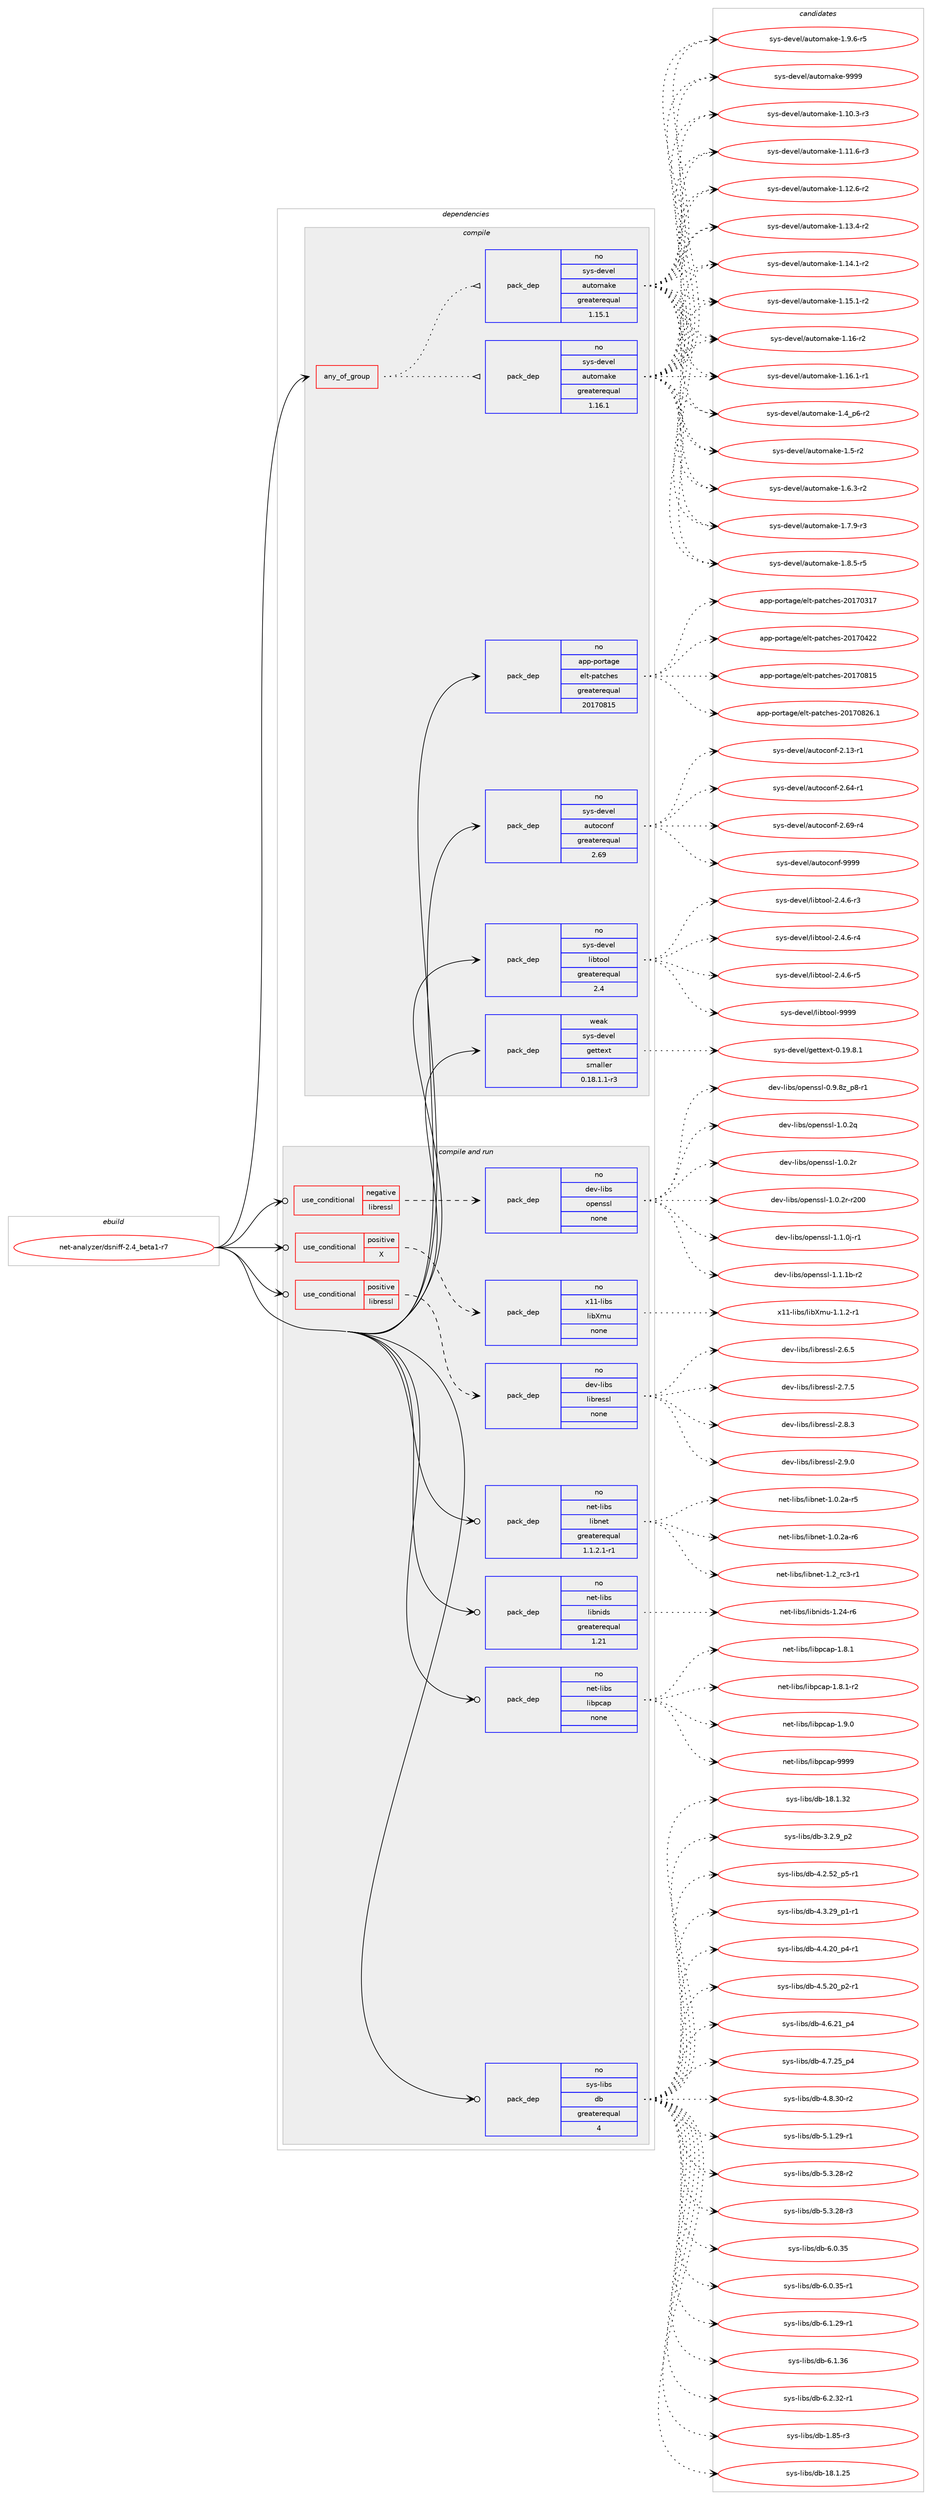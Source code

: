 digraph prolog {

# *************
# Graph options
# *************

newrank=true;
concentrate=true;
compound=true;
graph [rankdir=LR,fontname=Helvetica,fontsize=10,ranksep=1.5];#, ranksep=2.5, nodesep=0.2];
edge  [arrowhead=vee];
node  [fontname=Helvetica,fontsize=10];

# **********
# The ebuild
# **********

subgraph cluster_leftcol {
color=gray;
rank=same;
label=<<i>ebuild</i>>;
id [label="net-analyzer/dsniff-2.4_beta1-r7", color=red, width=4, href="../net-analyzer/dsniff-2.4_beta1-r7.svg"];
}

# ****************
# The dependencies
# ****************

subgraph cluster_midcol {
color=gray;
label=<<i>dependencies</i>>;
subgraph cluster_compile {
fillcolor="#eeeeee";
style=filled;
label=<<i>compile</i>>;
subgraph any25746 {
dependency1642323 [label=<<TABLE BORDER="0" CELLBORDER="1" CELLSPACING="0" CELLPADDING="4"><TR><TD CELLPADDING="10">any_of_group</TD></TR></TABLE>>, shape=none, color=red];subgraph pack1174190 {
dependency1642324 [label=<<TABLE BORDER="0" CELLBORDER="1" CELLSPACING="0" CELLPADDING="4" WIDTH="220"><TR><TD ROWSPAN="6" CELLPADDING="30">pack_dep</TD></TR><TR><TD WIDTH="110">no</TD></TR><TR><TD>sys-devel</TD></TR><TR><TD>automake</TD></TR><TR><TD>greaterequal</TD></TR><TR><TD>1.16.1</TD></TR></TABLE>>, shape=none, color=blue];
}
dependency1642323:e -> dependency1642324:w [weight=20,style="dotted",arrowhead="oinv"];
subgraph pack1174191 {
dependency1642325 [label=<<TABLE BORDER="0" CELLBORDER="1" CELLSPACING="0" CELLPADDING="4" WIDTH="220"><TR><TD ROWSPAN="6" CELLPADDING="30">pack_dep</TD></TR><TR><TD WIDTH="110">no</TD></TR><TR><TD>sys-devel</TD></TR><TR><TD>automake</TD></TR><TR><TD>greaterequal</TD></TR><TR><TD>1.15.1</TD></TR></TABLE>>, shape=none, color=blue];
}
dependency1642323:e -> dependency1642325:w [weight=20,style="dotted",arrowhead="oinv"];
}
id:e -> dependency1642323:w [weight=20,style="solid",arrowhead="vee"];
subgraph pack1174192 {
dependency1642326 [label=<<TABLE BORDER="0" CELLBORDER="1" CELLSPACING="0" CELLPADDING="4" WIDTH="220"><TR><TD ROWSPAN="6" CELLPADDING="30">pack_dep</TD></TR><TR><TD WIDTH="110">no</TD></TR><TR><TD>app-portage</TD></TR><TR><TD>elt-patches</TD></TR><TR><TD>greaterequal</TD></TR><TR><TD>20170815</TD></TR></TABLE>>, shape=none, color=blue];
}
id:e -> dependency1642326:w [weight=20,style="solid",arrowhead="vee"];
subgraph pack1174193 {
dependency1642327 [label=<<TABLE BORDER="0" CELLBORDER="1" CELLSPACING="0" CELLPADDING="4" WIDTH="220"><TR><TD ROWSPAN="6" CELLPADDING="30">pack_dep</TD></TR><TR><TD WIDTH="110">no</TD></TR><TR><TD>sys-devel</TD></TR><TR><TD>autoconf</TD></TR><TR><TD>greaterequal</TD></TR><TR><TD>2.69</TD></TR></TABLE>>, shape=none, color=blue];
}
id:e -> dependency1642327:w [weight=20,style="solid",arrowhead="vee"];
subgraph pack1174194 {
dependency1642328 [label=<<TABLE BORDER="0" CELLBORDER="1" CELLSPACING="0" CELLPADDING="4" WIDTH="220"><TR><TD ROWSPAN="6" CELLPADDING="30">pack_dep</TD></TR><TR><TD WIDTH="110">no</TD></TR><TR><TD>sys-devel</TD></TR><TR><TD>libtool</TD></TR><TR><TD>greaterequal</TD></TR><TR><TD>2.4</TD></TR></TABLE>>, shape=none, color=blue];
}
id:e -> dependency1642328:w [weight=20,style="solid",arrowhead="vee"];
subgraph pack1174195 {
dependency1642329 [label=<<TABLE BORDER="0" CELLBORDER="1" CELLSPACING="0" CELLPADDING="4" WIDTH="220"><TR><TD ROWSPAN="6" CELLPADDING="30">pack_dep</TD></TR><TR><TD WIDTH="110">weak</TD></TR><TR><TD>sys-devel</TD></TR><TR><TD>gettext</TD></TR><TR><TD>smaller</TD></TR><TR><TD>0.18.1.1-r3</TD></TR></TABLE>>, shape=none, color=blue];
}
id:e -> dependency1642329:w [weight=20,style="solid",arrowhead="vee"];
}
subgraph cluster_compileandrun {
fillcolor="#eeeeee";
style=filled;
label=<<i>compile and run</i>>;
subgraph cond441613 {
dependency1642330 [label=<<TABLE BORDER="0" CELLBORDER="1" CELLSPACING="0" CELLPADDING="4"><TR><TD ROWSPAN="3" CELLPADDING="10">use_conditional</TD></TR><TR><TD>negative</TD></TR><TR><TD>libressl</TD></TR></TABLE>>, shape=none, color=red];
subgraph pack1174196 {
dependency1642331 [label=<<TABLE BORDER="0" CELLBORDER="1" CELLSPACING="0" CELLPADDING="4" WIDTH="220"><TR><TD ROWSPAN="6" CELLPADDING="30">pack_dep</TD></TR><TR><TD WIDTH="110">no</TD></TR><TR><TD>dev-libs</TD></TR><TR><TD>openssl</TD></TR><TR><TD>none</TD></TR><TR><TD></TD></TR></TABLE>>, shape=none, color=blue];
}
dependency1642330:e -> dependency1642331:w [weight=20,style="dashed",arrowhead="vee"];
}
id:e -> dependency1642330:w [weight=20,style="solid",arrowhead="odotvee"];
subgraph cond441614 {
dependency1642332 [label=<<TABLE BORDER="0" CELLBORDER="1" CELLSPACING="0" CELLPADDING="4"><TR><TD ROWSPAN="3" CELLPADDING="10">use_conditional</TD></TR><TR><TD>positive</TD></TR><TR><TD>X</TD></TR></TABLE>>, shape=none, color=red];
subgraph pack1174197 {
dependency1642333 [label=<<TABLE BORDER="0" CELLBORDER="1" CELLSPACING="0" CELLPADDING="4" WIDTH="220"><TR><TD ROWSPAN="6" CELLPADDING="30">pack_dep</TD></TR><TR><TD WIDTH="110">no</TD></TR><TR><TD>x11-libs</TD></TR><TR><TD>libXmu</TD></TR><TR><TD>none</TD></TR><TR><TD></TD></TR></TABLE>>, shape=none, color=blue];
}
dependency1642332:e -> dependency1642333:w [weight=20,style="dashed",arrowhead="vee"];
}
id:e -> dependency1642332:w [weight=20,style="solid",arrowhead="odotvee"];
subgraph cond441615 {
dependency1642334 [label=<<TABLE BORDER="0" CELLBORDER="1" CELLSPACING="0" CELLPADDING="4"><TR><TD ROWSPAN="3" CELLPADDING="10">use_conditional</TD></TR><TR><TD>positive</TD></TR><TR><TD>libressl</TD></TR></TABLE>>, shape=none, color=red];
subgraph pack1174198 {
dependency1642335 [label=<<TABLE BORDER="0" CELLBORDER="1" CELLSPACING="0" CELLPADDING="4" WIDTH="220"><TR><TD ROWSPAN="6" CELLPADDING="30">pack_dep</TD></TR><TR><TD WIDTH="110">no</TD></TR><TR><TD>dev-libs</TD></TR><TR><TD>libressl</TD></TR><TR><TD>none</TD></TR><TR><TD></TD></TR></TABLE>>, shape=none, color=blue];
}
dependency1642334:e -> dependency1642335:w [weight=20,style="dashed",arrowhead="vee"];
}
id:e -> dependency1642334:w [weight=20,style="solid",arrowhead="odotvee"];
subgraph pack1174199 {
dependency1642336 [label=<<TABLE BORDER="0" CELLBORDER="1" CELLSPACING="0" CELLPADDING="4" WIDTH="220"><TR><TD ROWSPAN="6" CELLPADDING="30">pack_dep</TD></TR><TR><TD WIDTH="110">no</TD></TR><TR><TD>net-libs</TD></TR><TR><TD>libnet</TD></TR><TR><TD>greaterequal</TD></TR><TR><TD>1.1.2.1-r1</TD></TR></TABLE>>, shape=none, color=blue];
}
id:e -> dependency1642336:w [weight=20,style="solid",arrowhead="odotvee"];
subgraph pack1174200 {
dependency1642337 [label=<<TABLE BORDER="0" CELLBORDER="1" CELLSPACING="0" CELLPADDING="4" WIDTH="220"><TR><TD ROWSPAN="6" CELLPADDING="30">pack_dep</TD></TR><TR><TD WIDTH="110">no</TD></TR><TR><TD>net-libs</TD></TR><TR><TD>libnids</TD></TR><TR><TD>greaterequal</TD></TR><TR><TD>1.21</TD></TR></TABLE>>, shape=none, color=blue];
}
id:e -> dependency1642337:w [weight=20,style="solid",arrowhead="odotvee"];
subgraph pack1174201 {
dependency1642338 [label=<<TABLE BORDER="0" CELLBORDER="1" CELLSPACING="0" CELLPADDING="4" WIDTH="220"><TR><TD ROWSPAN="6" CELLPADDING="30">pack_dep</TD></TR><TR><TD WIDTH="110">no</TD></TR><TR><TD>net-libs</TD></TR><TR><TD>libpcap</TD></TR><TR><TD>none</TD></TR><TR><TD></TD></TR></TABLE>>, shape=none, color=blue];
}
id:e -> dependency1642338:w [weight=20,style="solid",arrowhead="odotvee"];
subgraph pack1174202 {
dependency1642339 [label=<<TABLE BORDER="0" CELLBORDER="1" CELLSPACING="0" CELLPADDING="4" WIDTH="220"><TR><TD ROWSPAN="6" CELLPADDING="30">pack_dep</TD></TR><TR><TD WIDTH="110">no</TD></TR><TR><TD>sys-libs</TD></TR><TR><TD>db</TD></TR><TR><TD>greaterequal</TD></TR><TR><TD>4</TD></TR></TABLE>>, shape=none, color=blue];
}
id:e -> dependency1642339:w [weight=20,style="solid",arrowhead="odotvee"];
}
subgraph cluster_run {
fillcolor="#eeeeee";
style=filled;
label=<<i>run</i>>;
}
}

# **************
# The candidates
# **************

subgraph cluster_choices {
rank=same;
color=gray;
label=<<i>candidates</i>>;

subgraph choice1174190 {
color=black;
nodesep=1;
choice11512111545100101118101108479711711611110997107101454946494846514511451 [label="sys-devel/automake-1.10.3-r3", color=red, width=4,href="../sys-devel/automake-1.10.3-r3.svg"];
choice11512111545100101118101108479711711611110997107101454946494946544511451 [label="sys-devel/automake-1.11.6-r3", color=red, width=4,href="../sys-devel/automake-1.11.6-r3.svg"];
choice11512111545100101118101108479711711611110997107101454946495046544511450 [label="sys-devel/automake-1.12.6-r2", color=red, width=4,href="../sys-devel/automake-1.12.6-r2.svg"];
choice11512111545100101118101108479711711611110997107101454946495146524511450 [label="sys-devel/automake-1.13.4-r2", color=red, width=4,href="../sys-devel/automake-1.13.4-r2.svg"];
choice11512111545100101118101108479711711611110997107101454946495246494511450 [label="sys-devel/automake-1.14.1-r2", color=red, width=4,href="../sys-devel/automake-1.14.1-r2.svg"];
choice11512111545100101118101108479711711611110997107101454946495346494511450 [label="sys-devel/automake-1.15.1-r2", color=red, width=4,href="../sys-devel/automake-1.15.1-r2.svg"];
choice1151211154510010111810110847971171161111099710710145494649544511450 [label="sys-devel/automake-1.16-r2", color=red, width=4,href="../sys-devel/automake-1.16-r2.svg"];
choice11512111545100101118101108479711711611110997107101454946495446494511449 [label="sys-devel/automake-1.16.1-r1", color=red, width=4,href="../sys-devel/automake-1.16.1-r1.svg"];
choice115121115451001011181011084797117116111109971071014549465295112544511450 [label="sys-devel/automake-1.4_p6-r2", color=red, width=4,href="../sys-devel/automake-1.4_p6-r2.svg"];
choice11512111545100101118101108479711711611110997107101454946534511450 [label="sys-devel/automake-1.5-r2", color=red, width=4,href="../sys-devel/automake-1.5-r2.svg"];
choice115121115451001011181011084797117116111109971071014549465446514511450 [label="sys-devel/automake-1.6.3-r2", color=red, width=4,href="../sys-devel/automake-1.6.3-r2.svg"];
choice115121115451001011181011084797117116111109971071014549465546574511451 [label="sys-devel/automake-1.7.9-r3", color=red, width=4,href="../sys-devel/automake-1.7.9-r3.svg"];
choice115121115451001011181011084797117116111109971071014549465646534511453 [label="sys-devel/automake-1.8.5-r5", color=red, width=4,href="../sys-devel/automake-1.8.5-r5.svg"];
choice115121115451001011181011084797117116111109971071014549465746544511453 [label="sys-devel/automake-1.9.6-r5", color=red, width=4,href="../sys-devel/automake-1.9.6-r5.svg"];
choice115121115451001011181011084797117116111109971071014557575757 [label="sys-devel/automake-9999", color=red, width=4,href="../sys-devel/automake-9999.svg"];
dependency1642324:e -> choice11512111545100101118101108479711711611110997107101454946494846514511451:w [style=dotted,weight="100"];
dependency1642324:e -> choice11512111545100101118101108479711711611110997107101454946494946544511451:w [style=dotted,weight="100"];
dependency1642324:e -> choice11512111545100101118101108479711711611110997107101454946495046544511450:w [style=dotted,weight="100"];
dependency1642324:e -> choice11512111545100101118101108479711711611110997107101454946495146524511450:w [style=dotted,weight="100"];
dependency1642324:e -> choice11512111545100101118101108479711711611110997107101454946495246494511450:w [style=dotted,weight="100"];
dependency1642324:e -> choice11512111545100101118101108479711711611110997107101454946495346494511450:w [style=dotted,weight="100"];
dependency1642324:e -> choice1151211154510010111810110847971171161111099710710145494649544511450:w [style=dotted,weight="100"];
dependency1642324:e -> choice11512111545100101118101108479711711611110997107101454946495446494511449:w [style=dotted,weight="100"];
dependency1642324:e -> choice115121115451001011181011084797117116111109971071014549465295112544511450:w [style=dotted,weight="100"];
dependency1642324:e -> choice11512111545100101118101108479711711611110997107101454946534511450:w [style=dotted,weight="100"];
dependency1642324:e -> choice115121115451001011181011084797117116111109971071014549465446514511450:w [style=dotted,weight="100"];
dependency1642324:e -> choice115121115451001011181011084797117116111109971071014549465546574511451:w [style=dotted,weight="100"];
dependency1642324:e -> choice115121115451001011181011084797117116111109971071014549465646534511453:w [style=dotted,weight="100"];
dependency1642324:e -> choice115121115451001011181011084797117116111109971071014549465746544511453:w [style=dotted,weight="100"];
dependency1642324:e -> choice115121115451001011181011084797117116111109971071014557575757:w [style=dotted,weight="100"];
}
subgraph choice1174191 {
color=black;
nodesep=1;
choice11512111545100101118101108479711711611110997107101454946494846514511451 [label="sys-devel/automake-1.10.3-r3", color=red, width=4,href="../sys-devel/automake-1.10.3-r3.svg"];
choice11512111545100101118101108479711711611110997107101454946494946544511451 [label="sys-devel/automake-1.11.6-r3", color=red, width=4,href="../sys-devel/automake-1.11.6-r3.svg"];
choice11512111545100101118101108479711711611110997107101454946495046544511450 [label="sys-devel/automake-1.12.6-r2", color=red, width=4,href="../sys-devel/automake-1.12.6-r2.svg"];
choice11512111545100101118101108479711711611110997107101454946495146524511450 [label="sys-devel/automake-1.13.4-r2", color=red, width=4,href="../sys-devel/automake-1.13.4-r2.svg"];
choice11512111545100101118101108479711711611110997107101454946495246494511450 [label="sys-devel/automake-1.14.1-r2", color=red, width=4,href="../sys-devel/automake-1.14.1-r2.svg"];
choice11512111545100101118101108479711711611110997107101454946495346494511450 [label="sys-devel/automake-1.15.1-r2", color=red, width=4,href="../sys-devel/automake-1.15.1-r2.svg"];
choice1151211154510010111810110847971171161111099710710145494649544511450 [label="sys-devel/automake-1.16-r2", color=red, width=4,href="../sys-devel/automake-1.16-r2.svg"];
choice11512111545100101118101108479711711611110997107101454946495446494511449 [label="sys-devel/automake-1.16.1-r1", color=red, width=4,href="../sys-devel/automake-1.16.1-r1.svg"];
choice115121115451001011181011084797117116111109971071014549465295112544511450 [label="sys-devel/automake-1.4_p6-r2", color=red, width=4,href="../sys-devel/automake-1.4_p6-r2.svg"];
choice11512111545100101118101108479711711611110997107101454946534511450 [label="sys-devel/automake-1.5-r2", color=red, width=4,href="../sys-devel/automake-1.5-r2.svg"];
choice115121115451001011181011084797117116111109971071014549465446514511450 [label="sys-devel/automake-1.6.3-r2", color=red, width=4,href="../sys-devel/automake-1.6.3-r2.svg"];
choice115121115451001011181011084797117116111109971071014549465546574511451 [label="sys-devel/automake-1.7.9-r3", color=red, width=4,href="../sys-devel/automake-1.7.9-r3.svg"];
choice115121115451001011181011084797117116111109971071014549465646534511453 [label="sys-devel/automake-1.8.5-r5", color=red, width=4,href="../sys-devel/automake-1.8.5-r5.svg"];
choice115121115451001011181011084797117116111109971071014549465746544511453 [label="sys-devel/automake-1.9.6-r5", color=red, width=4,href="../sys-devel/automake-1.9.6-r5.svg"];
choice115121115451001011181011084797117116111109971071014557575757 [label="sys-devel/automake-9999", color=red, width=4,href="../sys-devel/automake-9999.svg"];
dependency1642325:e -> choice11512111545100101118101108479711711611110997107101454946494846514511451:w [style=dotted,weight="100"];
dependency1642325:e -> choice11512111545100101118101108479711711611110997107101454946494946544511451:w [style=dotted,weight="100"];
dependency1642325:e -> choice11512111545100101118101108479711711611110997107101454946495046544511450:w [style=dotted,weight="100"];
dependency1642325:e -> choice11512111545100101118101108479711711611110997107101454946495146524511450:w [style=dotted,weight="100"];
dependency1642325:e -> choice11512111545100101118101108479711711611110997107101454946495246494511450:w [style=dotted,weight="100"];
dependency1642325:e -> choice11512111545100101118101108479711711611110997107101454946495346494511450:w [style=dotted,weight="100"];
dependency1642325:e -> choice1151211154510010111810110847971171161111099710710145494649544511450:w [style=dotted,weight="100"];
dependency1642325:e -> choice11512111545100101118101108479711711611110997107101454946495446494511449:w [style=dotted,weight="100"];
dependency1642325:e -> choice115121115451001011181011084797117116111109971071014549465295112544511450:w [style=dotted,weight="100"];
dependency1642325:e -> choice11512111545100101118101108479711711611110997107101454946534511450:w [style=dotted,weight="100"];
dependency1642325:e -> choice115121115451001011181011084797117116111109971071014549465446514511450:w [style=dotted,weight="100"];
dependency1642325:e -> choice115121115451001011181011084797117116111109971071014549465546574511451:w [style=dotted,weight="100"];
dependency1642325:e -> choice115121115451001011181011084797117116111109971071014549465646534511453:w [style=dotted,weight="100"];
dependency1642325:e -> choice115121115451001011181011084797117116111109971071014549465746544511453:w [style=dotted,weight="100"];
dependency1642325:e -> choice115121115451001011181011084797117116111109971071014557575757:w [style=dotted,weight="100"];
}
subgraph choice1174192 {
color=black;
nodesep=1;
choice97112112451121111141169710310147101108116451129711699104101115455048495548514955 [label="app-portage/elt-patches-20170317", color=red, width=4,href="../app-portage/elt-patches-20170317.svg"];
choice97112112451121111141169710310147101108116451129711699104101115455048495548525050 [label="app-portage/elt-patches-20170422", color=red, width=4,href="../app-portage/elt-patches-20170422.svg"];
choice97112112451121111141169710310147101108116451129711699104101115455048495548564953 [label="app-portage/elt-patches-20170815", color=red, width=4,href="../app-portage/elt-patches-20170815.svg"];
choice971121124511211111411697103101471011081164511297116991041011154550484955485650544649 [label="app-portage/elt-patches-20170826.1", color=red, width=4,href="../app-portage/elt-patches-20170826.1.svg"];
dependency1642326:e -> choice97112112451121111141169710310147101108116451129711699104101115455048495548514955:w [style=dotted,weight="100"];
dependency1642326:e -> choice97112112451121111141169710310147101108116451129711699104101115455048495548525050:w [style=dotted,weight="100"];
dependency1642326:e -> choice97112112451121111141169710310147101108116451129711699104101115455048495548564953:w [style=dotted,weight="100"];
dependency1642326:e -> choice971121124511211111411697103101471011081164511297116991041011154550484955485650544649:w [style=dotted,weight="100"];
}
subgraph choice1174193 {
color=black;
nodesep=1;
choice1151211154510010111810110847971171161119911111010245504649514511449 [label="sys-devel/autoconf-2.13-r1", color=red, width=4,href="../sys-devel/autoconf-2.13-r1.svg"];
choice1151211154510010111810110847971171161119911111010245504654524511449 [label="sys-devel/autoconf-2.64-r1", color=red, width=4,href="../sys-devel/autoconf-2.64-r1.svg"];
choice1151211154510010111810110847971171161119911111010245504654574511452 [label="sys-devel/autoconf-2.69-r4", color=red, width=4,href="../sys-devel/autoconf-2.69-r4.svg"];
choice115121115451001011181011084797117116111991111101024557575757 [label="sys-devel/autoconf-9999", color=red, width=4,href="../sys-devel/autoconf-9999.svg"];
dependency1642327:e -> choice1151211154510010111810110847971171161119911111010245504649514511449:w [style=dotted,weight="100"];
dependency1642327:e -> choice1151211154510010111810110847971171161119911111010245504654524511449:w [style=dotted,weight="100"];
dependency1642327:e -> choice1151211154510010111810110847971171161119911111010245504654574511452:w [style=dotted,weight="100"];
dependency1642327:e -> choice115121115451001011181011084797117116111991111101024557575757:w [style=dotted,weight="100"];
}
subgraph choice1174194 {
color=black;
nodesep=1;
choice1151211154510010111810110847108105981161111111084550465246544511451 [label="sys-devel/libtool-2.4.6-r3", color=red, width=4,href="../sys-devel/libtool-2.4.6-r3.svg"];
choice1151211154510010111810110847108105981161111111084550465246544511452 [label="sys-devel/libtool-2.4.6-r4", color=red, width=4,href="../sys-devel/libtool-2.4.6-r4.svg"];
choice1151211154510010111810110847108105981161111111084550465246544511453 [label="sys-devel/libtool-2.4.6-r5", color=red, width=4,href="../sys-devel/libtool-2.4.6-r5.svg"];
choice1151211154510010111810110847108105981161111111084557575757 [label="sys-devel/libtool-9999", color=red, width=4,href="../sys-devel/libtool-9999.svg"];
dependency1642328:e -> choice1151211154510010111810110847108105981161111111084550465246544511451:w [style=dotted,weight="100"];
dependency1642328:e -> choice1151211154510010111810110847108105981161111111084550465246544511452:w [style=dotted,weight="100"];
dependency1642328:e -> choice1151211154510010111810110847108105981161111111084550465246544511453:w [style=dotted,weight="100"];
dependency1642328:e -> choice1151211154510010111810110847108105981161111111084557575757:w [style=dotted,weight="100"];
}
subgraph choice1174195 {
color=black;
nodesep=1;
choice1151211154510010111810110847103101116116101120116454846495746564649 [label="sys-devel/gettext-0.19.8.1", color=red, width=4,href="../sys-devel/gettext-0.19.8.1.svg"];
dependency1642329:e -> choice1151211154510010111810110847103101116116101120116454846495746564649:w [style=dotted,weight="100"];
}
subgraph choice1174196 {
color=black;
nodesep=1;
choice10010111845108105981154711111210111011511510845484657465612295112564511449 [label="dev-libs/openssl-0.9.8z_p8-r1", color=red, width=4,href="../dev-libs/openssl-0.9.8z_p8-r1.svg"];
choice100101118451081059811547111112101110115115108454946484650113 [label="dev-libs/openssl-1.0.2q", color=red, width=4,href="../dev-libs/openssl-1.0.2q.svg"];
choice100101118451081059811547111112101110115115108454946484650114 [label="dev-libs/openssl-1.0.2r", color=red, width=4,href="../dev-libs/openssl-1.0.2r.svg"];
choice10010111845108105981154711111210111011511510845494648465011445114504848 [label="dev-libs/openssl-1.0.2r-r200", color=red, width=4,href="../dev-libs/openssl-1.0.2r-r200.svg"];
choice1001011184510810598115471111121011101151151084549464946481064511449 [label="dev-libs/openssl-1.1.0j-r1", color=red, width=4,href="../dev-libs/openssl-1.1.0j-r1.svg"];
choice100101118451081059811547111112101110115115108454946494649984511450 [label="dev-libs/openssl-1.1.1b-r2", color=red, width=4,href="../dev-libs/openssl-1.1.1b-r2.svg"];
dependency1642331:e -> choice10010111845108105981154711111210111011511510845484657465612295112564511449:w [style=dotted,weight="100"];
dependency1642331:e -> choice100101118451081059811547111112101110115115108454946484650113:w [style=dotted,weight="100"];
dependency1642331:e -> choice100101118451081059811547111112101110115115108454946484650114:w [style=dotted,weight="100"];
dependency1642331:e -> choice10010111845108105981154711111210111011511510845494648465011445114504848:w [style=dotted,weight="100"];
dependency1642331:e -> choice1001011184510810598115471111121011101151151084549464946481064511449:w [style=dotted,weight="100"];
dependency1642331:e -> choice100101118451081059811547111112101110115115108454946494649984511450:w [style=dotted,weight="100"];
}
subgraph choice1174197 {
color=black;
nodesep=1;
choice120494945108105981154710810598881091174549464946504511449 [label="x11-libs/libXmu-1.1.2-r1", color=red, width=4,href="../x11-libs/libXmu-1.1.2-r1.svg"];
dependency1642333:e -> choice120494945108105981154710810598881091174549464946504511449:w [style=dotted,weight="100"];
}
subgraph choice1174198 {
color=black;
nodesep=1;
choice10010111845108105981154710810598114101115115108455046544653 [label="dev-libs/libressl-2.6.5", color=red, width=4,href="../dev-libs/libressl-2.6.5.svg"];
choice10010111845108105981154710810598114101115115108455046554653 [label="dev-libs/libressl-2.7.5", color=red, width=4,href="../dev-libs/libressl-2.7.5.svg"];
choice10010111845108105981154710810598114101115115108455046564651 [label="dev-libs/libressl-2.8.3", color=red, width=4,href="../dev-libs/libressl-2.8.3.svg"];
choice10010111845108105981154710810598114101115115108455046574648 [label="dev-libs/libressl-2.9.0", color=red, width=4,href="../dev-libs/libressl-2.9.0.svg"];
dependency1642335:e -> choice10010111845108105981154710810598114101115115108455046544653:w [style=dotted,weight="100"];
dependency1642335:e -> choice10010111845108105981154710810598114101115115108455046554653:w [style=dotted,weight="100"];
dependency1642335:e -> choice10010111845108105981154710810598114101115115108455046564651:w [style=dotted,weight="100"];
dependency1642335:e -> choice10010111845108105981154710810598114101115115108455046574648:w [style=dotted,weight="100"];
}
subgraph choice1174199 {
color=black;
nodesep=1;
choice11010111645108105981154710810598110101116454946484650974511453 [label="net-libs/libnet-1.0.2a-r5", color=red, width=4,href="../net-libs/libnet-1.0.2a-r5.svg"];
choice11010111645108105981154710810598110101116454946484650974511454 [label="net-libs/libnet-1.0.2a-r6", color=red, width=4,href="../net-libs/libnet-1.0.2a-r6.svg"];
choice11010111645108105981154710810598110101116454946509511499514511449 [label="net-libs/libnet-1.2_rc3-r1", color=red, width=4,href="../net-libs/libnet-1.2_rc3-r1.svg"];
dependency1642336:e -> choice11010111645108105981154710810598110101116454946484650974511453:w [style=dotted,weight="100"];
dependency1642336:e -> choice11010111645108105981154710810598110101116454946484650974511454:w [style=dotted,weight="100"];
dependency1642336:e -> choice11010111645108105981154710810598110101116454946509511499514511449:w [style=dotted,weight="100"];
}
subgraph choice1174200 {
color=black;
nodesep=1;
choice1101011164510810598115471081059811010510011545494650524511454 [label="net-libs/libnids-1.24-r6", color=red, width=4,href="../net-libs/libnids-1.24-r6.svg"];
dependency1642337:e -> choice1101011164510810598115471081059811010510011545494650524511454:w [style=dotted,weight="100"];
}
subgraph choice1174201 {
color=black;
nodesep=1;
choice110101116451081059811547108105981129997112454946564649 [label="net-libs/libpcap-1.8.1", color=red, width=4,href="../net-libs/libpcap-1.8.1.svg"];
choice1101011164510810598115471081059811299971124549465646494511450 [label="net-libs/libpcap-1.8.1-r2", color=red, width=4,href="../net-libs/libpcap-1.8.1-r2.svg"];
choice110101116451081059811547108105981129997112454946574648 [label="net-libs/libpcap-1.9.0", color=red, width=4,href="../net-libs/libpcap-1.9.0.svg"];
choice1101011164510810598115471081059811299971124557575757 [label="net-libs/libpcap-9999", color=red, width=4,href="../net-libs/libpcap-9999.svg"];
dependency1642338:e -> choice110101116451081059811547108105981129997112454946564649:w [style=dotted,weight="100"];
dependency1642338:e -> choice1101011164510810598115471081059811299971124549465646494511450:w [style=dotted,weight="100"];
dependency1642338:e -> choice110101116451081059811547108105981129997112454946574648:w [style=dotted,weight="100"];
dependency1642338:e -> choice1101011164510810598115471081059811299971124557575757:w [style=dotted,weight="100"];
}
subgraph choice1174202 {
color=black;
nodesep=1;
choice1151211154510810598115471009845494656534511451 [label="sys-libs/db-1.85-r3", color=red, width=4,href="../sys-libs/db-1.85-r3.svg"];
choice115121115451081059811547100984549564649465053 [label="sys-libs/db-18.1.25", color=red, width=4,href="../sys-libs/db-18.1.25.svg"];
choice115121115451081059811547100984549564649465150 [label="sys-libs/db-18.1.32", color=red, width=4,href="../sys-libs/db-18.1.32.svg"];
choice115121115451081059811547100984551465046579511250 [label="sys-libs/db-3.2.9_p2", color=red, width=4,href="../sys-libs/db-3.2.9_p2.svg"];
choice115121115451081059811547100984552465046535095112534511449 [label="sys-libs/db-4.2.52_p5-r1", color=red, width=4,href="../sys-libs/db-4.2.52_p5-r1.svg"];
choice115121115451081059811547100984552465146505795112494511449 [label="sys-libs/db-4.3.29_p1-r1", color=red, width=4,href="../sys-libs/db-4.3.29_p1-r1.svg"];
choice115121115451081059811547100984552465246504895112524511449 [label="sys-libs/db-4.4.20_p4-r1", color=red, width=4,href="../sys-libs/db-4.4.20_p4-r1.svg"];
choice115121115451081059811547100984552465346504895112504511449 [label="sys-libs/db-4.5.20_p2-r1", color=red, width=4,href="../sys-libs/db-4.5.20_p2-r1.svg"];
choice11512111545108105981154710098455246544650499511252 [label="sys-libs/db-4.6.21_p4", color=red, width=4,href="../sys-libs/db-4.6.21_p4.svg"];
choice11512111545108105981154710098455246554650539511252 [label="sys-libs/db-4.7.25_p4", color=red, width=4,href="../sys-libs/db-4.7.25_p4.svg"];
choice11512111545108105981154710098455246564651484511450 [label="sys-libs/db-4.8.30-r2", color=red, width=4,href="../sys-libs/db-4.8.30-r2.svg"];
choice11512111545108105981154710098455346494650574511449 [label="sys-libs/db-5.1.29-r1", color=red, width=4,href="../sys-libs/db-5.1.29-r1.svg"];
choice11512111545108105981154710098455346514650564511450 [label="sys-libs/db-5.3.28-r2", color=red, width=4,href="../sys-libs/db-5.3.28-r2.svg"];
choice11512111545108105981154710098455346514650564511451 [label="sys-libs/db-5.3.28-r3", color=red, width=4,href="../sys-libs/db-5.3.28-r3.svg"];
choice1151211154510810598115471009845544648465153 [label="sys-libs/db-6.0.35", color=red, width=4,href="../sys-libs/db-6.0.35.svg"];
choice11512111545108105981154710098455446484651534511449 [label="sys-libs/db-6.0.35-r1", color=red, width=4,href="../sys-libs/db-6.0.35-r1.svg"];
choice11512111545108105981154710098455446494650574511449 [label="sys-libs/db-6.1.29-r1", color=red, width=4,href="../sys-libs/db-6.1.29-r1.svg"];
choice1151211154510810598115471009845544649465154 [label="sys-libs/db-6.1.36", color=red, width=4,href="../sys-libs/db-6.1.36.svg"];
choice11512111545108105981154710098455446504651504511449 [label="sys-libs/db-6.2.32-r1", color=red, width=4,href="../sys-libs/db-6.2.32-r1.svg"];
dependency1642339:e -> choice1151211154510810598115471009845494656534511451:w [style=dotted,weight="100"];
dependency1642339:e -> choice115121115451081059811547100984549564649465053:w [style=dotted,weight="100"];
dependency1642339:e -> choice115121115451081059811547100984549564649465150:w [style=dotted,weight="100"];
dependency1642339:e -> choice115121115451081059811547100984551465046579511250:w [style=dotted,weight="100"];
dependency1642339:e -> choice115121115451081059811547100984552465046535095112534511449:w [style=dotted,weight="100"];
dependency1642339:e -> choice115121115451081059811547100984552465146505795112494511449:w [style=dotted,weight="100"];
dependency1642339:e -> choice115121115451081059811547100984552465246504895112524511449:w [style=dotted,weight="100"];
dependency1642339:e -> choice115121115451081059811547100984552465346504895112504511449:w [style=dotted,weight="100"];
dependency1642339:e -> choice11512111545108105981154710098455246544650499511252:w [style=dotted,weight="100"];
dependency1642339:e -> choice11512111545108105981154710098455246554650539511252:w [style=dotted,weight="100"];
dependency1642339:e -> choice11512111545108105981154710098455246564651484511450:w [style=dotted,weight="100"];
dependency1642339:e -> choice11512111545108105981154710098455346494650574511449:w [style=dotted,weight="100"];
dependency1642339:e -> choice11512111545108105981154710098455346514650564511450:w [style=dotted,weight="100"];
dependency1642339:e -> choice11512111545108105981154710098455346514650564511451:w [style=dotted,weight="100"];
dependency1642339:e -> choice1151211154510810598115471009845544648465153:w [style=dotted,weight="100"];
dependency1642339:e -> choice11512111545108105981154710098455446484651534511449:w [style=dotted,weight="100"];
dependency1642339:e -> choice11512111545108105981154710098455446494650574511449:w [style=dotted,weight="100"];
dependency1642339:e -> choice1151211154510810598115471009845544649465154:w [style=dotted,weight="100"];
dependency1642339:e -> choice11512111545108105981154710098455446504651504511449:w [style=dotted,weight="100"];
}
}

}
